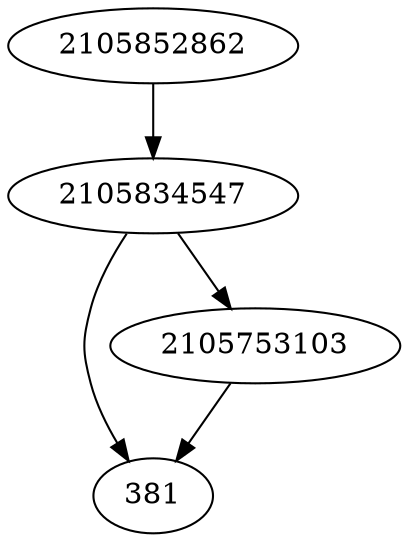 strict digraph  {
2105834547;
381;
2105852862;
2105753103;
2105834547 -> 2105753103;
2105834547 -> 381;
2105852862 -> 2105834547;
2105753103 -> 381;
}
